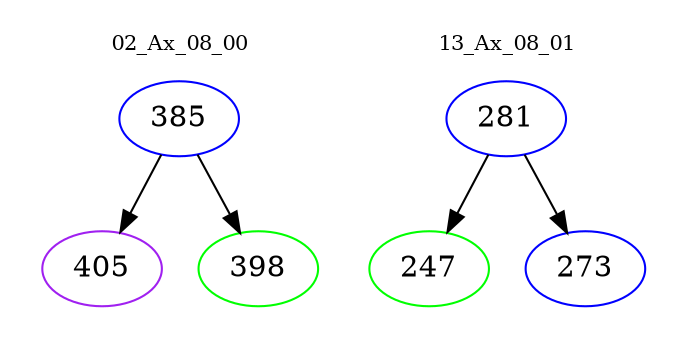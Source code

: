 digraph{
subgraph cluster_0 {
color = white
label = "02_Ax_08_00";
fontsize=10;
T0_385 [label="385", color="blue"]
T0_385 -> T0_405 [color="black"]
T0_405 [label="405", color="purple"]
T0_385 -> T0_398 [color="black"]
T0_398 [label="398", color="green"]
}
subgraph cluster_1 {
color = white
label = "13_Ax_08_01";
fontsize=10;
T1_281 [label="281", color="blue"]
T1_281 -> T1_247 [color="black"]
T1_247 [label="247", color="green"]
T1_281 -> T1_273 [color="black"]
T1_273 [label="273", color="blue"]
}
}
